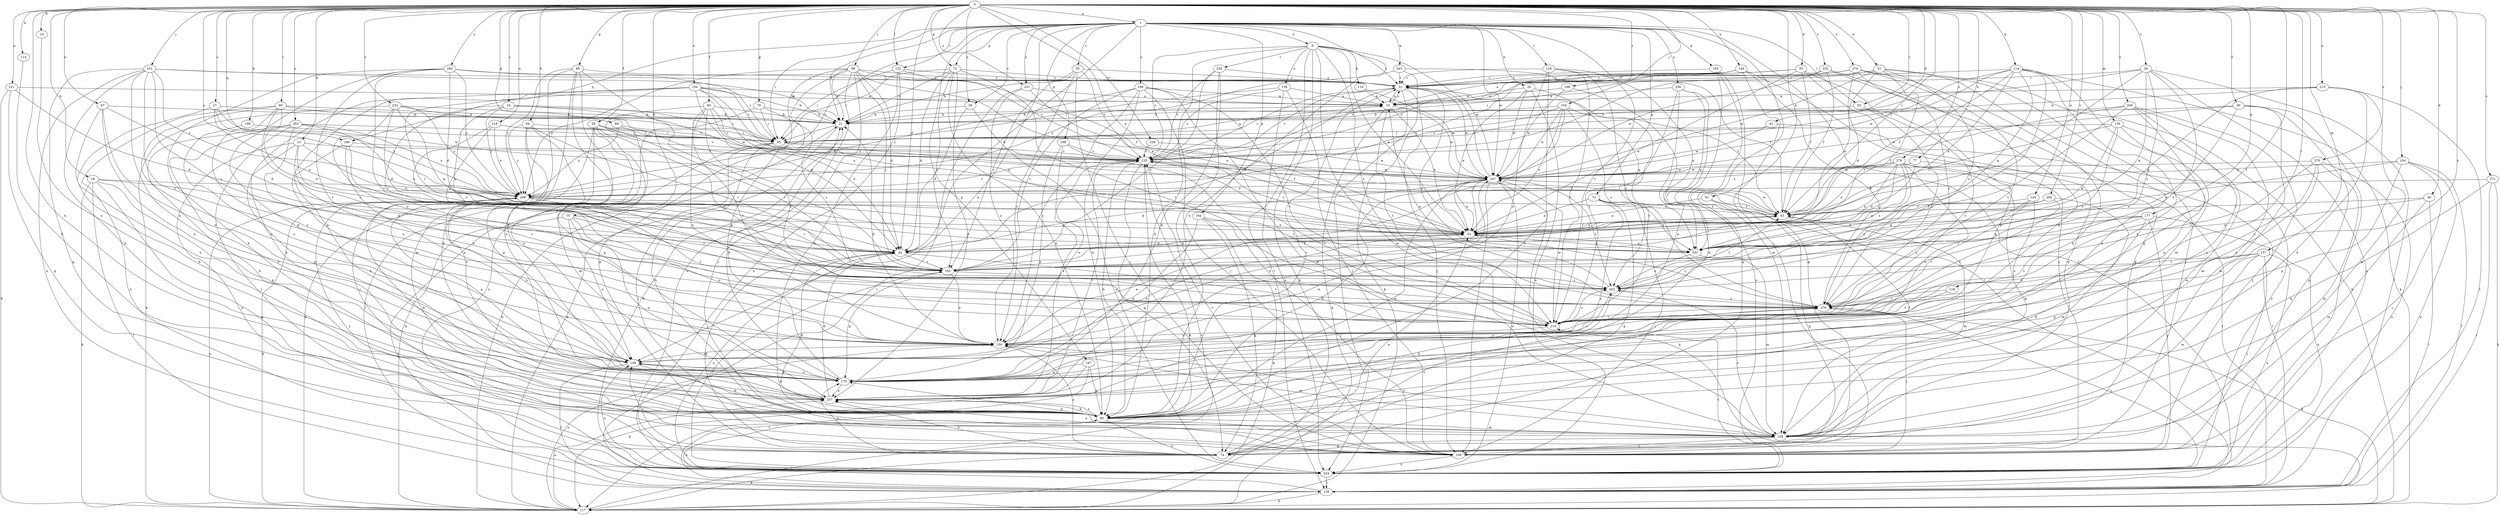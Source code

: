 strict digraph  {
0;
1;
6;
10;
15;
18;
19;
20;
21;
24;
26;
27;
29;
30;
31;
33;
40;
41;
42;
47;
51;
53;
56;
58;
60;
63;
68;
69;
70;
72;
73;
74;
75;
77;
81;
84;
85;
90;
92;
95;
98;
101;
102;
104;
106;
108;
114;
115;
116;
117;
118;
122;
124;
128;
135;
137;
138;
144;
145;
149;
154;
158;
159;
164;
165;
167;
168;
170;
177;
180;
181;
188;
192;
199;
202;
204;
213;
215;
218;
221;
224;
225;
229;
232;
234;
235;
245;
247;
251;
256;
257;
263;
264;
268;
269;
270;
271;
274;
278;
279;
0 -> 1  [label=a];
0 -> 15  [label=b];
0 -> 18  [label=b];
0 -> 19  [label=b];
0 -> 24  [label=c];
0 -> 26  [label=c];
0 -> 27  [label=c];
0 -> 29  [label=c];
0 -> 33  [label=d];
0 -> 40  [label=d];
0 -> 41  [label=d];
0 -> 42  [label=d];
0 -> 47  [label=e];
0 -> 51  [label=e];
0 -> 53  [label=e];
0 -> 56  [label=f];
0 -> 58  [label=f];
0 -> 60  [label=f];
0 -> 63  [label=f];
0 -> 68  [label=g];
0 -> 69  [label=g];
0 -> 70  [label=g];
0 -> 72  [label=g];
0 -> 75  [label=h];
0 -> 77  [label=h];
0 -> 81  [label=h];
0 -> 84  [label=h];
0 -> 85  [label=h];
0 -> 90  [label=i];
0 -> 92  [label=i];
0 -> 98  [label=j];
0 -> 101  [label=j];
0 -> 102  [label=j];
0 -> 104  [label=j];
0 -> 108  [label=k];
0 -> 114  [label=k];
0 -> 115  [label=k];
0 -> 118  [label=l];
0 -> 122  [label=l];
0 -> 135  [label=m];
0 -> 137  [label=m];
0 -> 144  [label=n];
0 -> 145  [label=n];
0 -> 154  [label=o];
0 -> 177  [label=q];
0 -> 180  [label=q];
0 -> 188  [label=r];
0 -> 204  [label=t];
0 -> 213  [label=t];
0 -> 215  [label=u];
0 -> 218  [label=u];
0 -> 221  [label=u];
0 -> 225  [label=v];
0 -> 229  [label=v];
0 -> 232  [label=v];
0 -> 251  [label=x];
0 -> 263  [label=y];
0 -> 264  [label=y];
0 -> 268  [label=y];
0 -> 269  [label=z];
0 -> 270  [label=z];
0 -> 271  [label=z];
0 -> 274  [label=z];
0 -> 278  [label=z];
0 -> 279  [label=z];
1 -> 6  [label=a];
1 -> 20  [label=b];
1 -> 21  [label=b];
1 -> 29  [label=c];
1 -> 30  [label=c];
1 -> 42  [label=d];
1 -> 72  [label=g];
1 -> 73  [label=g];
1 -> 92  [label=i];
1 -> 95  [label=i];
1 -> 106  [label=j];
1 -> 122  [label=l];
1 -> 124  [label=l];
1 -> 128  [label=l];
1 -> 149  [label=n];
1 -> 164  [label=p];
1 -> 165  [label=p];
1 -> 167  [label=p];
1 -> 168  [label=p];
1 -> 180  [label=q];
1 -> 199  [label=s];
1 -> 213  [label=t];
1 -> 245  [label=w];
1 -> 247  [label=w];
1 -> 251  [label=x];
1 -> 256  [label=x];
1 -> 257  [label=x];
1 -> 268  [label=y];
6 -> 31  [label=c];
6 -> 53  [label=e];
6 -> 85  [label=h];
6 -> 116  [label=k];
6 -> 117  [label=k];
6 -> 128  [label=l];
6 -> 138  [label=m];
6 -> 158  [label=o];
6 -> 234  [label=v];
6 -> 235  [label=v];
6 -> 247  [label=w];
6 -> 279  [label=z];
10 -> 21  [label=b];
10 -> 31  [label=c];
10 -> 53  [label=e];
10 -> 117  [label=k];
10 -> 213  [label=t];
10 -> 247  [label=w];
15 -> 53  [label=e];
15 -> 159  [label=o];
15 -> 170  [label=p];
15 -> 192  [label=r];
15 -> 224  [label=u];
15 -> 235  [label=v];
18 -> 42  [label=d];
18 -> 74  [label=g];
18 -> 117  [label=k];
18 -> 128  [label=l];
18 -> 170  [label=p];
18 -> 268  [label=y];
19 -> 257  [label=x];
20 -> 10  [label=a];
20 -> 53  [label=e];
20 -> 181  [label=q];
20 -> 224  [label=u];
20 -> 247  [label=w];
21 -> 95  [label=i];
21 -> 117  [label=k];
24 -> 21  [label=b];
24 -> 95  [label=i];
24 -> 181  [label=q];
24 -> 192  [label=r];
24 -> 247  [label=w];
24 -> 268  [label=y];
26 -> 31  [label=c];
26 -> 63  [label=f];
26 -> 95  [label=i];
26 -> 128  [label=l];
26 -> 181  [label=q];
26 -> 202  [label=s];
26 -> 213  [label=t];
26 -> 224  [label=u];
27 -> 21  [label=b];
27 -> 53  [label=e];
27 -> 85  [label=h];
27 -> 247  [label=w];
27 -> 268  [label=y];
29 -> 21  [label=b];
29 -> 42  [label=d];
29 -> 224  [label=u];
30 -> 21  [label=b];
30 -> 31  [label=c];
30 -> 106  [label=j];
30 -> 159  [label=o];
30 -> 192  [label=r];
30 -> 235  [label=v];
31 -> 10  [label=a];
31 -> 42  [label=d];
31 -> 63  [label=f];
31 -> 106  [label=j];
31 -> 224  [label=u];
31 -> 235  [label=v];
31 -> 247  [label=w];
33 -> 31  [label=c];
33 -> 53  [label=e];
33 -> 63  [label=f];
33 -> 74  [label=g];
33 -> 170  [label=p];
33 -> 235  [label=v];
40 -> 63  [label=f];
40 -> 128  [label=l];
40 -> 138  [label=m];
40 -> 181  [label=q];
41 -> 95  [label=i];
41 -> 224  [label=u];
41 -> 247  [label=w];
42 -> 192  [label=r];
42 -> 213  [label=t];
42 -> 224  [label=u];
47 -> 21  [label=b];
47 -> 42  [label=d];
47 -> 149  [label=n];
47 -> 159  [label=o];
47 -> 257  [label=x];
51 -> 31  [label=c];
51 -> 53  [label=e];
51 -> 85  [label=h];
51 -> 117  [label=k];
51 -> 192  [label=r];
51 -> 202  [label=s];
51 -> 235  [label=v];
51 -> 247  [label=w];
53 -> 42  [label=d];
53 -> 63  [label=f];
53 -> 181  [label=q];
53 -> 235  [label=v];
53 -> 279  [label=z];
56 -> 21  [label=b];
56 -> 74  [label=g];
56 -> 106  [label=j];
56 -> 138  [label=m];
56 -> 247  [label=w];
56 -> 279  [label=z];
58 -> 95  [label=i];
58 -> 117  [label=k];
58 -> 128  [label=l];
58 -> 149  [label=n];
58 -> 170  [label=p];
58 -> 192  [label=r];
58 -> 202  [label=s];
60 -> 21  [label=b];
60 -> 42  [label=d];
60 -> 138  [label=m];
60 -> 159  [label=o];
60 -> 213  [label=t];
60 -> 235  [label=v];
60 -> 279  [label=z];
63 -> 53  [label=e];
63 -> 138  [label=m];
63 -> 247  [label=w];
68 -> 31  [label=c];
68 -> 85  [label=h];
68 -> 138  [label=m];
68 -> 170  [label=p];
68 -> 192  [label=r];
68 -> 257  [label=x];
68 -> 268  [label=y];
69 -> 95  [label=i];
69 -> 247  [label=w];
69 -> 268  [label=y];
70 -> 21  [label=b];
70 -> 95  [label=i];
70 -> 202  [label=s];
70 -> 224  [label=u];
72 -> 21  [label=b];
72 -> 31  [label=c];
72 -> 42  [label=d];
72 -> 85  [label=h];
72 -> 95  [label=i];
72 -> 192  [label=r];
72 -> 213  [label=t];
72 -> 257  [label=x];
73 -> 53  [label=e];
73 -> 63  [label=f];
73 -> 74  [label=g];
73 -> 106  [label=j];
73 -> 181  [label=q];
73 -> 257  [label=x];
74 -> 42  [label=d];
74 -> 53  [label=e];
74 -> 117  [label=k];
74 -> 149  [label=n];
74 -> 159  [label=o];
74 -> 170  [label=p];
74 -> 202  [label=s];
74 -> 257  [label=x];
75 -> 53  [label=e];
75 -> 128  [label=l];
75 -> 149  [label=n];
75 -> 159  [label=o];
75 -> 192  [label=r];
75 -> 257  [label=x];
77 -> 42  [label=d];
77 -> 128  [label=l];
77 -> 247  [label=w];
81 -> 53  [label=e];
81 -> 63  [label=f];
81 -> 74  [label=g];
84 -> 95  [label=i];
84 -> 106  [label=j];
84 -> 170  [label=p];
84 -> 192  [label=r];
84 -> 257  [label=x];
84 -> 268  [label=y];
85 -> 31  [label=c];
85 -> 42  [label=d];
85 -> 138  [label=m];
85 -> 224  [label=u];
85 -> 247  [label=w];
85 -> 257  [label=x];
90 -> 21  [label=b];
90 -> 42  [label=d];
90 -> 149  [label=n];
90 -> 159  [label=o];
90 -> 202  [label=s];
90 -> 224  [label=u];
90 -> 235  [label=v];
92 -> 21  [label=b];
92 -> 213  [label=t];
92 -> 279  [label=z];
95 -> 10  [label=a];
95 -> 63  [label=f];
95 -> 85  [label=h];
95 -> 106  [label=j];
95 -> 117  [label=k];
95 -> 235  [label=v];
98 -> 21  [label=b];
98 -> 31  [label=c];
98 -> 42  [label=d];
98 -> 53  [label=e];
98 -> 63  [label=f];
98 -> 74  [label=g];
98 -> 106  [label=j];
98 -> 170  [label=p];
98 -> 192  [label=r];
98 -> 224  [label=u];
98 -> 268  [label=y];
101 -> 21  [label=b];
101 -> 31  [label=c];
101 -> 74  [label=g];
101 -> 85  [label=h];
101 -> 149  [label=n];
101 -> 202  [label=s];
101 -> 224  [label=u];
101 -> 268  [label=y];
101 -> 279  [label=z];
102 -> 21  [label=b];
102 -> 53  [label=e];
102 -> 192  [label=r];
102 -> 202  [label=s];
102 -> 213  [label=t];
102 -> 235  [label=v];
102 -> 247  [label=w];
104 -> 53  [label=e];
104 -> 106  [label=j];
104 -> 128  [label=l];
104 -> 170  [label=p];
104 -> 224  [label=u];
104 -> 247  [label=w];
106 -> 224  [label=u];
106 -> 235  [label=v];
106 -> 268  [label=y];
108 -> 95  [label=i];
108 -> 159  [label=o];
114 -> 31  [label=c];
114 -> 53  [label=e];
114 -> 63  [label=f];
114 -> 117  [label=k];
114 -> 138  [label=m];
114 -> 181  [label=q];
114 -> 202  [label=s];
114 -> 235  [label=v];
114 -> 247  [label=w];
114 -> 257  [label=x];
115 -> 85  [label=h];
116 -> 10  [label=a];
116 -> 247  [label=w];
117 -> 21  [label=b];
117 -> 159  [label=o];
117 -> 235  [label=v];
117 -> 257  [label=x];
117 -> 268  [label=y];
118 -> 213  [label=t];
118 -> 279  [label=z];
122 -> 31  [label=c];
122 -> 85  [label=h];
122 -> 95  [label=i];
122 -> 224  [label=u];
122 -> 235  [label=v];
124 -> 31  [label=c];
124 -> 85  [label=h];
124 -> 159  [label=o];
124 -> 181  [label=q];
124 -> 213  [label=t];
124 -> 279  [label=z];
128 -> 85  [label=h];
128 -> 117  [label=k];
135 -> 63  [label=f];
135 -> 95  [label=i];
135 -> 138  [label=m];
135 -> 170  [label=p];
135 -> 181  [label=q];
135 -> 202  [label=s];
137 -> 106  [label=j];
137 -> 138  [label=m];
137 -> 170  [label=p];
137 -> 192  [label=r];
137 -> 224  [label=u];
137 -> 279  [label=z];
138 -> 74  [label=g];
138 -> 106  [label=j];
138 -> 159  [label=o];
138 -> 170  [label=p];
138 -> 202  [label=s];
138 -> 257  [label=x];
144 -> 10  [label=a];
144 -> 31  [label=c];
144 -> 74  [label=g];
144 -> 106  [label=j];
144 -> 235  [label=v];
144 -> 268  [label=y];
144 -> 279  [label=z];
145 -> 63  [label=f];
145 -> 159  [label=o];
145 -> 213  [label=t];
145 -> 279  [label=z];
149 -> 53  [label=e];
149 -> 85  [label=h];
149 -> 128  [label=l];
149 -> 170  [label=p];
149 -> 279  [label=z];
154 -> 10  [label=a];
154 -> 21  [label=b];
154 -> 42  [label=d];
154 -> 53  [label=e];
154 -> 85  [label=h];
154 -> 95  [label=i];
154 -> 149  [label=n];
154 -> 181  [label=q];
154 -> 192  [label=r];
158 -> 10  [label=a];
158 -> 95  [label=i];
158 -> 106  [label=j];
158 -> 224  [label=u];
158 -> 235  [label=v];
159 -> 21  [label=b];
159 -> 53  [label=e];
159 -> 138  [label=m];
159 -> 149  [label=n];
159 -> 279  [label=z];
164 -> 53  [label=e];
164 -> 74  [label=g];
164 -> 106  [label=j];
164 -> 117  [label=k];
164 -> 170  [label=p];
165 -> 31  [label=c];
165 -> 74  [label=g];
165 -> 128  [label=l];
165 -> 138  [label=m];
167 -> 85  [label=h];
167 -> 117  [label=k];
167 -> 128  [label=l];
167 -> 170  [label=p];
168 -> 170  [label=p];
168 -> 213  [label=t];
168 -> 235  [label=v];
168 -> 257  [label=x];
170 -> 21  [label=b];
170 -> 149  [label=n];
170 -> 257  [label=x];
177 -> 53  [label=e];
177 -> 85  [label=h];
177 -> 106  [label=j];
177 -> 181  [label=q];
177 -> 192  [label=r];
177 -> 213  [label=t];
177 -> 224  [label=u];
180 -> 149  [label=n];
180 -> 213  [label=t];
180 -> 235  [label=v];
180 -> 257  [label=x];
181 -> 53  [label=e];
181 -> 138  [label=m];
181 -> 202  [label=s];
188 -> 10  [label=a];
188 -> 85  [label=h];
188 -> 247  [label=w];
192 -> 63  [label=f];
192 -> 159  [label=o];
192 -> 170  [label=p];
192 -> 202  [label=s];
199 -> 10  [label=a];
199 -> 85  [label=h];
199 -> 106  [label=j];
199 -> 138  [label=m];
199 -> 159  [label=o];
199 -> 192  [label=r];
199 -> 213  [label=t];
199 -> 268  [label=y];
202 -> 31  [label=c];
202 -> 63  [label=f];
202 -> 85  [label=h];
202 -> 279  [label=z];
204 -> 53  [label=e];
204 -> 63  [label=f];
204 -> 138  [label=m];
204 -> 181  [label=q];
204 -> 213  [label=t];
213 -> 159  [label=o];
213 -> 202  [label=s];
213 -> 235  [label=v];
213 -> 247  [label=w];
215 -> 10  [label=a];
215 -> 21  [label=b];
215 -> 85  [label=h];
215 -> 128  [label=l];
215 -> 138  [label=m];
215 -> 181  [label=q];
218 -> 95  [label=i];
218 -> 192  [label=r];
218 -> 202  [label=s];
218 -> 235  [label=v];
218 -> 268  [label=y];
221 -> 10  [label=a];
221 -> 42  [label=d];
221 -> 74  [label=g];
221 -> 117  [label=k];
224 -> 21  [label=b];
224 -> 128  [label=l];
224 -> 149  [label=n];
224 -> 192  [label=r];
224 -> 213  [label=t];
224 -> 279  [label=z];
225 -> 31  [label=c];
225 -> 63  [label=f];
225 -> 74  [label=g];
225 -> 170  [label=p];
225 -> 247  [label=w];
229 -> 235  [label=v];
229 -> 247  [label=w];
232 -> 21  [label=b];
232 -> 42  [label=d];
232 -> 95  [label=i];
232 -> 117  [label=k];
232 -> 181  [label=q];
232 -> 268  [label=y];
232 -> 279  [label=z];
234 -> 31  [label=c];
234 -> 85  [label=h];
234 -> 170  [label=p];
234 -> 192  [label=r];
234 -> 235  [label=v];
235 -> 31  [label=c];
235 -> 63  [label=f];
235 -> 74  [label=g];
235 -> 85  [label=h];
235 -> 117  [label=k];
235 -> 159  [label=o];
235 -> 247  [label=w];
245 -> 31  [label=c];
245 -> 63  [label=f];
245 -> 117  [label=k];
245 -> 268  [label=y];
247 -> 31  [label=c];
247 -> 42  [label=d];
247 -> 53  [label=e];
247 -> 85  [label=h];
247 -> 106  [label=j];
247 -> 117  [label=k];
247 -> 149  [label=n];
247 -> 202  [label=s];
247 -> 224  [label=u];
247 -> 268  [label=y];
251 -> 10  [label=a];
251 -> 53  [label=e];
251 -> 128  [label=l];
251 -> 159  [label=o];
256 -> 10  [label=a];
256 -> 170  [label=p];
256 -> 181  [label=q];
256 -> 213  [label=t];
256 -> 224  [label=u];
257 -> 42  [label=d];
257 -> 63  [label=f];
257 -> 85  [label=h];
257 -> 149  [label=n];
257 -> 235  [label=v];
257 -> 247  [label=w];
263 -> 53  [label=e];
263 -> 85  [label=h];
263 -> 95  [label=i];
263 -> 106  [label=j];
263 -> 159  [label=o];
263 -> 257  [label=x];
263 -> 268  [label=y];
264 -> 31  [label=c];
264 -> 42  [label=d];
264 -> 85  [label=h];
264 -> 95  [label=i];
264 -> 170  [label=p];
264 -> 213  [label=t];
264 -> 268  [label=y];
264 -> 279  [label=z];
268 -> 63  [label=f];
268 -> 85  [label=h];
268 -> 117  [label=k];
268 -> 149  [label=n];
268 -> 170  [label=p];
268 -> 192  [label=r];
268 -> 213  [label=t];
268 -> 235  [label=v];
269 -> 21  [label=b];
269 -> 63  [label=f];
269 -> 106  [label=j];
269 -> 138  [label=m];
269 -> 170  [label=p];
269 -> 192  [label=r];
269 -> 257  [label=x];
270 -> 138  [label=m];
270 -> 159  [label=o];
270 -> 202  [label=s];
270 -> 224  [label=u];
270 -> 247  [label=w];
270 -> 279  [label=z];
271 -> 85  [label=h];
271 -> 117  [label=k];
271 -> 128  [label=l];
271 -> 268  [label=y];
274 -> 31  [label=c];
274 -> 42  [label=d];
274 -> 85  [label=h];
274 -> 95  [label=i];
274 -> 106  [label=j];
274 -> 213  [label=t];
274 -> 279  [label=z];
278 -> 42  [label=d];
278 -> 53  [label=e];
278 -> 128  [label=l];
278 -> 138  [label=m];
278 -> 149  [label=n];
278 -> 181  [label=q];
278 -> 192  [label=r];
278 -> 247  [label=w];
278 -> 268  [label=y];
278 -> 279  [label=z];
279 -> 10  [label=a];
279 -> 106  [label=j];
279 -> 117  [label=k];
279 -> 213  [label=t];
}
